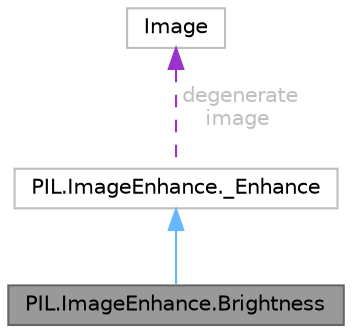 digraph "PIL.ImageEnhance.Brightness"
{
 // LATEX_PDF_SIZE
  bgcolor="transparent";
  edge [fontname=Helvetica,fontsize=10,labelfontname=Helvetica,labelfontsize=10];
  node [fontname=Helvetica,fontsize=10,shape=box,height=0.2,width=0.4];
  Node1 [id="Node000001",label="PIL.ImageEnhance.Brightness",height=0.2,width=0.4,color="gray40", fillcolor="grey60", style="filled", fontcolor="black",tooltip=" "];
  Node2 -> Node1 [id="edge1_Node000001_Node000002",dir="back",color="steelblue1",style="solid",tooltip=" "];
  Node2 [id="Node000002",label="PIL.ImageEnhance._Enhance",height=0.2,width=0.4,color="grey75", fillcolor="white", style="filled",URL="$d7/d4c/classPIL_1_1ImageEnhance_1_1__Enhance.html",tooltip=" "];
  Node3 -> Node2 [id="edge2_Node000002_Node000003",dir="back",color="darkorchid3",style="dashed",tooltip=" ",label=" degenerate\nimage",fontcolor="grey" ];
  Node3 [id="Node000003",label="Image",height=0.2,width=0.4,color="grey75", fillcolor="white", style="filled",tooltip=" "];
}
